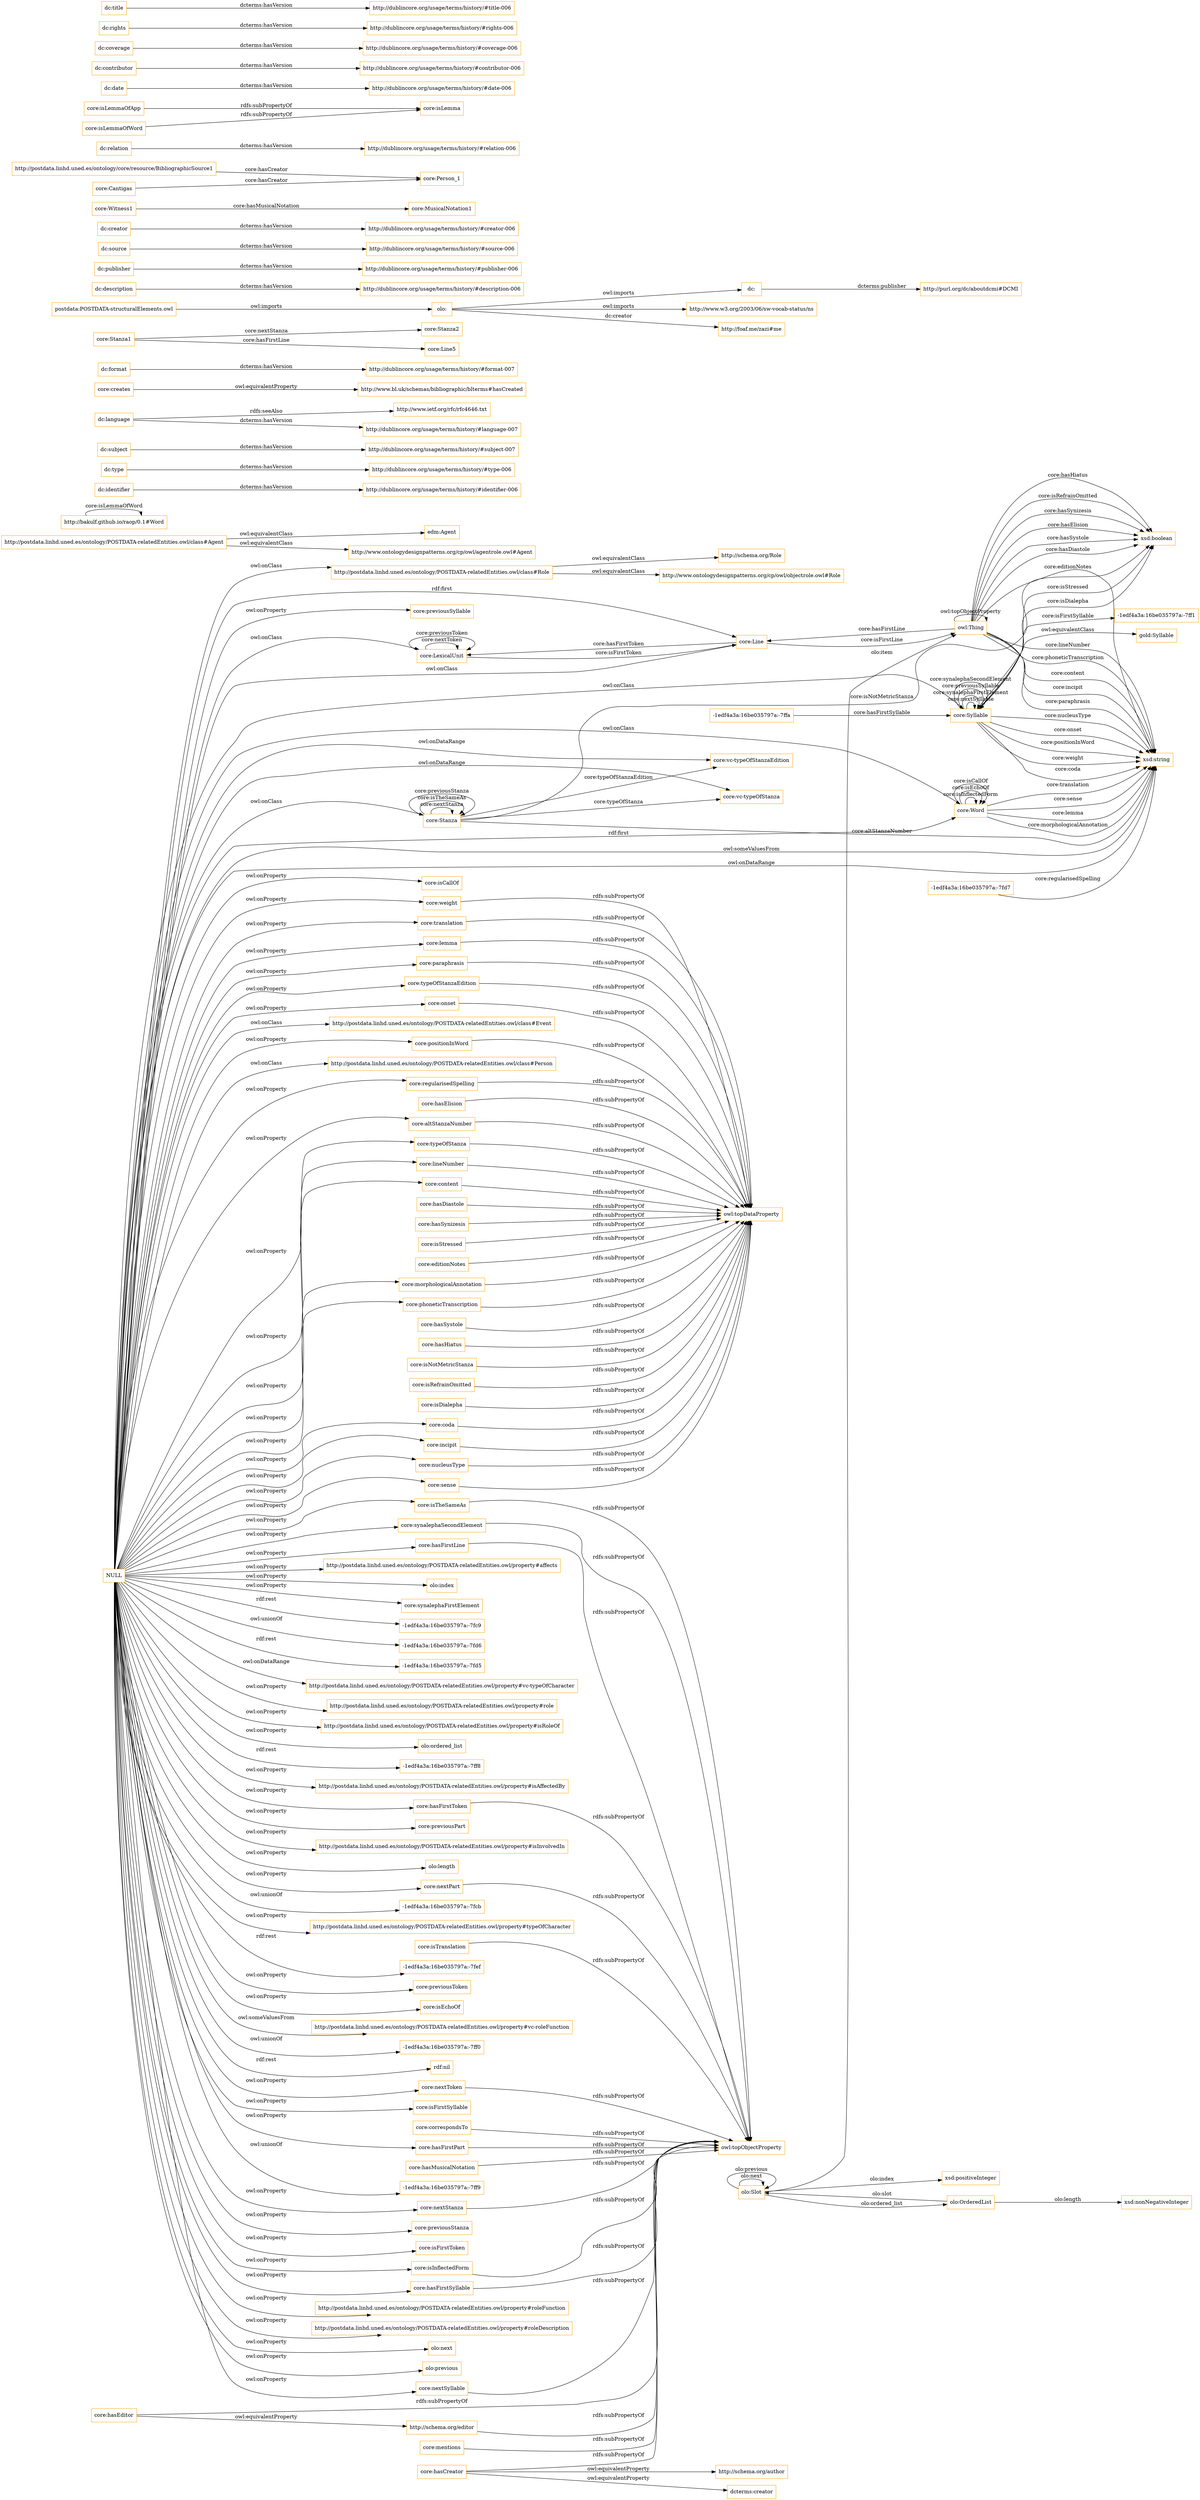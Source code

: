 digraph ar2dtool_diagram { 
rankdir=LR;
size="1501"
node [shape = rectangle, color="orange"]; "http://www.ontologydesignpatterns.org/cp/owl/objectrole.owl#Role" "core:Word" "-1edf4a3a:16be035797a:-7ff1" "http://schema.org/Role" "http://postdata.linhd.uned.es/ontology/POSTDATA-relatedEntities.owl/class#Agent" "-1edf4a3a:16be035797a:-7ffa" "core:Syllable" "core:Stanza" "edm:Agent" "gold:Syllable" "core:LexicalUnit" "-1edf4a3a:16be035797a:-7fd7" "http://postdata.linhd.uned.es/ontology/POSTDATA-relatedEntities.owl/class#Event" "http://postdata.linhd.uned.es/ontology/POSTDATA-relatedEntities.owl/class#Person" "core:Line" "http://bakulf.github.io/raop/0.1#Word" "http://postdata.linhd.uned.es/ontology/POSTDATA-relatedEntities.owl/class#Role" "http://www.ontologydesignpatterns.org/cp/owl/agentrole.owl#Agent" "olo:Slot" "olo:OrderedList" ; /*classes style*/
	"core:onset" -> "owl:topDataProperty" [ label = "rdfs:subPropertyOf" ];
	"core:hasEditor" -> "owl:topObjectProperty" [ label = "rdfs:subPropertyOf" ];
	"core:hasEditor" -> "http://schema.org/editor" [ label = "owl:equivalentProperty" ];
	"core:hasFirstLine" -> "owl:topObjectProperty" [ label = "rdfs:subPropertyOf" ];
	"core:hasSynizesis" -> "owl:topDataProperty" [ label = "rdfs:subPropertyOf" ];
	"core:nextSyllable" -> "owl:topObjectProperty" [ label = "rdfs:subPropertyOf" ];
	"dc:identifier" -> "http://dublincore.org/usage/terms/history/#identifier-006" [ label = "dcterms:hasVersion" ];
	"core:positionInWord" -> "owl:topDataProperty" [ label = "rdfs:subPropertyOf" ];
	"core:regularisedSpelling" -> "owl:topDataProperty" [ label = "rdfs:subPropertyOf" ];
	"core:altStanzaNumber" -> "owl:topDataProperty" [ label = "rdfs:subPropertyOf" ];
	"dc:type" -> "http://dublincore.org/usage/terms/history/#type-006" [ label = "dcterms:hasVersion" ];
	"core:isStressed" -> "owl:topDataProperty" [ label = "rdfs:subPropertyOf" ];
	"core:typeOfStanza" -> "owl:topDataProperty" [ label = "rdfs:subPropertyOf" ];
	"dc:subject" -> "http://dublincore.org/usage/terms/history/#subject-007" [ label = "dcterms:hasVersion" ];
	"core:mentions" -> "owl:topObjectProperty" [ label = "rdfs:subPropertyOf" ];
	"core:lineNumber" -> "owl:topDataProperty" [ label = "rdfs:subPropertyOf" ];
	"dc:language" -> "http://www.ietf.org/rfc/rfc4646.txt" [ label = "rdfs:seeAlso" ];
	"dc:language" -> "http://dublincore.org/usage/terms/history/#language-007" [ label = "dcterms:hasVersion" ];
	"core:creates" -> "http://www.bl.uk/schemas/bibliographic/blterms#hasCreated" [ label = "owl:equivalentProperty" ];
	"core:nextPart" -> "owl:topObjectProperty" [ label = "rdfs:subPropertyOf" ];
	"core:content" -> "owl:topDataProperty" [ label = "rdfs:subPropertyOf" ];
	"dc:format" -> "http://dublincore.org/usage/terms/history/#format-007" [ label = "dcterms:hasVersion" ];
	"core:editionNotes" -> "owl:topDataProperty" [ label = "rdfs:subPropertyOf" ];
	"core:hasSystole" -> "owl:topDataProperty" [ label = "rdfs:subPropertyOf" ];
	"core:Stanza1" -> "core:Stanza2" [ label = "core:nextStanza" ];
	"core:Stanza1" -> "core:Line5" [ label = "core:hasFirstLine" ];
	"core:morphologicalAnnotation" -> "owl:topDataProperty" [ label = "rdfs:subPropertyOf" ];
	"core:hasFirstToken" -> "owl:topObjectProperty" [ label = "rdfs:subPropertyOf" ];
	"core:phoneticTranscription" -> "owl:topDataProperty" [ label = "rdfs:subPropertyOf" ];
	"core:coda" -> "owl:topDataProperty" [ label = "rdfs:subPropertyOf" ];
	"core:hasHiatus" -> "owl:topDataProperty" [ label = "rdfs:subPropertyOf" ];
	"core:incipit" -> "owl:topDataProperty" [ label = "rdfs:subPropertyOf" ];
	"dc:" -> "http://purl.org/dc/aboutdcmi#DCMI" [ label = "dcterms:publisher" ];
	"dc:description" -> "http://dublincore.org/usage/terms/history/#description-006" [ label = "dcterms:hasVersion" ];
	"core:isNotMetricStanza" -> "owl:topDataProperty" [ label = "rdfs:subPropertyOf" ];
	"dc:publisher" -> "http://dublincore.org/usage/terms/history/#publisher-006" [ label = "dcterms:hasVersion" ];
	"dc:source" -> "http://dublincore.org/usage/terms/history/#source-006" [ label = "dcterms:hasVersion" ];
	"dc:creator" -> "http://dublincore.org/usage/terms/history/#creator-006" [ label = "dcterms:hasVersion" ];
	"core:nextToken" -> "owl:topObjectProperty" [ label = "rdfs:subPropertyOf" ];
	"core:Witness1" -> "core:MusicalNotation1" [ label = "core:hasMusicalNotation" ];
	"olo:" -> "http://www.w3.org/2003/06/sw-vocab-status/ns" [ label = "owl:imports" ];
	"olo:" -> "dc:" [ label = "owl:imports" ];
	"olo:" -> "http://foaf.me/zazi#me" [ label = "dc:creator" ];
	"core:isRefrainOmitted" -> "owl:topDataProperty" [ label = "rdfs:subPropertyOf" ];
	"http://postdata.linhd.uned.es/ontology/core/resource/BibliographicSource1" -> "core:Person_1" [ label = "core:hasCreator" ];
	"core:nucleusType" -> "owl:topDataProperty" [ label = "rdfs:subPropertyOf" ];
	"core:nextStanza" -> "owl:topObjectProperty" [ label = "rdfs:subPropertyOf" ];
	"core:isInflectedForm" -> "owl:topObjectProperty" [ label = "rdfs:subPropertyOf" ];
	"core:Cantigas" -> "core:Person_1" [ label = "core:hasCreator" ];
	"http://schema.org/editor" -> "owl:topObjectProperty" [ label = "rdfs:subPropertyOf" ];
	"core:isTranslation" -> "owl:topObjectProperty" [ label = "rdfs:subPropertyOf" ];
	"core:Syllable" -> "gold:Syllable" [ label = "owl:equivalentClass" ];
	"core:sense" -> "owl:topDataProperty" [ label = "rdfs:subPropertyOf" ];
	"NULL" -> "core:weight" [ label = "owl:onProperty" ];
	"NULL" -> "http://postdata.linhd.uned.es/ontology/POSTDATA-relatedEntities.owl/property#affects" [ label = "owl:onProperty" ];
	"NULL" -> "olo:index" [ label = "owl:onProperty" ];
	"NULL" -> "core:synalephaFirstElement" [ label = "owl:onProperty" ];
	"NULL" -> "core:hasFirstSyllable" [ label = "owl:onProperty" ];
	"NULL" -> "core:vc-typeOfStanza" [ label = "owl:onDataRange" ];
	"NULL" -> "-1edf4a3a:16be035797a:-7fc9" [ label = "rdf:rest" ];
	"NULL" -> "-1edf4a3a:16be035797a:-7fd6" [ label = "owl:unionOf" ];
	"NULL" -> "core:Word" [ label = "owl:onClass" ];
	"NULL" -> "-1edf4a3a:16be035797a:-7fd5" [ label = "rdf:rest" ];
	"NULL" -> "core:nextToken" [ label = "owl:onProperty" ];
	"NULL" -> "http://postdata.linhd.uned.es/ontology/POSTDATA-relatedEntities.owl/property#vc-typeOfCharacter" [ label = "owl:onDataRange" ];
	"NULL" -> "core:LexicalUnit" [ label = "owl:onClass" ];
	"NULL" -> "core:nucleusType" [ label = "owl:onProperty" ];
	"NULL" -> "core:sense" [ label = "owl:onProperty" ];
	"NULL" -> "http://postdata.linhd.uned.es/ontology/POSTDATA-relatedEntities.owl/property#role" [ label = "owl:onProperty" ];
	"NULL" -> "http://postdata.linhd.uned.es/ontology/POSTDATA-relatedEntities.owl/class#Person" [ label = "owl:onClass" ];
	"NULL" -> "core:typeOfStanza" [ label = "owl:onProperty" ];
	"NULL" -> "http://postdata.linhd.uned.es/ontology/POSTDATA-relatedEntities.owl/property#isRoleOf" [ label = "owl:onProperty" ];
	"NULL" -> "olo:ordered_list" [ label = "owl:onProperty" ];
	"NULL" -> "http://postdata.linhd.uned.es/ontology/POSTDATA-relatedEntities.owl/class#Role" [ label = "owl:onClass" ];
	"NULL" -> "core:Stanza" [ label = "owl:onClass" ];
	"NULL" -> "core:content" [ label = "owl:onProperty" ];
	"NULL" -> "core:Line" [ label = "owl:onClass" ];
	"NULL" -> "-1edf4a3a:16be035797a:-7ff8" [ label = "rdf:rest" ];
	"NULL" -> "http://postdata.linhd.uned.es/ontology/POSTDATA-relatedEntities.owl/property#isAffectedBy" [ label = "owl:onProperty" ];
	"NULL" -> "core:previousPart" [ label = "owl:onProperty" ];
	"NULL" -> "http://postdata.linhd.uned.es/ontology/POSTDATA-relatedEntities.owl/property#isInvolvedIn" [ label = "owl:onProperty" ];
	"NULL" -> "core:lemma" [ label = "owl:onProperty" ];
	"NULL" -> "core:incipit" [ label = "owl:onProperty" ];
	"NULL" -> "core:hasFirstLine" [ label = "owl:onProperty" ];
	"NULL" -> "olo:length" [ label = "owl:onProperty" ];
	"NULL" -> "core:isInflectedForm" [ label = "owl:onProperty" ];
	"NULL" -> "-1edf4a3a:16be035797a:-7fcb" [ label = "owl:unionOf" ];
	"NULL" -> "http://postdata.linhd.uned.es/ontology/POSTDATA-relatedEntities.owl/property#typeOfCharacter" [ label = "owl:onProperty" ];
	"NULL" -> "core:vc-typeOfStanzaEdition" [ label = "owl:onDataRange" ];
	"NULL" -> "core:positionInWord" [ label = "owl:onProperty" ];
	"NULL" -> "core:nextPart" [ label = "owl:onProperty" ];
	"NULL" -> "core:nextStanza" [ label = "owl:onProperty" ];
	"NULL" -> "core:morphologicalAnnotation" [ label = "owl:onProperty" ];
	"NULL" -> "-1edf4a3a:16be035797a:-7fef" [ label = "rdf:rest" ];
	"NULL" -> "core:previousToken" [ label = "owl:onProperty" ];
	"NULL" -> "core:isTheSameAs" [ label = "owl:onProperty" ];
	"NULL" -> "core:isEchoOf" [ label = "owl:onProperty" ];
	"NULL" -> "http://postdata.linhd.uned.es/ontology/POSTDATA-relatedEntities.owl/property#vc-roleFunction" [ label = "owl:someValuesFrom" ];
	"NULL" -> "core:Line" [ label = "rdf:first" ];
	"NULL" -> "-1edf4a3a:16be035797a:-7ff0" [ label = "owl:unionOf" ];
	"NULL" -> "core:altStanzaNumber" [ label = "owl:onProperty" ];
	"NULL" -> "rdf:nil" [ label = "rdf:rest" ];
	"NULL" -> "core:isFirstSyllable" [ label = "owl:onProperty" ];
	"NULL" -> "core:paraphrasis" [ label = "owl:onProperty" ];
	"NULL" -> "-1edf4a3a:16be035797a:-7ff9" [ label = "owl:unionOf" ];
	"NULL" -> "core:synalephaSecondElement" [ label = "owl:onProperty" ];
	"NULL" -> "core:nextSyllable" [ label = "owl:onProperty" ];
	"NULL" -> "core:typeOfStanzaEdition" [ label = "owl:onProperty" ];
	"NULL" -> "core:previousStanza" [ label = "owl:onProperty" ];
	"NULL" -> "core:isFirstToken" [ label = "owl:onProperty" ];
	"NULL" -> "core:coda" [ label = "owl:onProperty" ];
	"NULL" -> "http://postdata.linhd.uned.es/ontology/POSTDATA-relatedEntities.owl/class#Event" [ label = "owl:onClass" ];
	"NULL" -> "core:onset" [ label = "owl:onProperty" ];
	"NULL" -> "core:hasFirstPart" [ label = "owl:onProperty" ];
	"NULL" -> "core:Syllable" [ label = "owl:onClass" ];
	"NULL" -> "http://postdata.linhd.uned.es/ontology/POSTDATA-relatedEntities.owl/property#roleFunction" [ label = "owl:onProperty" ];
	"NULL" -> "core:hasFirstToken" [ label = "owl:onProperty" ];
	"NULL" -> "xsd:string" [ label = "owl:onDataRange" ];
	"NULL" -> "core:Word" [ label = "rdf:first" ];
	"NULL" -> "core:regularisedSpelling" [ label = "owl:onProperty" ];
	"NULL" -> "http://postdata.linhd.uned.es/ontology/POSTDATA-relatedEntities.owl/property#roleDescription" [ label = "owl:onProperty" ];
	"NULL" -> "olo:next" [ label = "owl:onProperty" ];
	"NULL" -> "core:phoneticTranscription" [ label = "owl:onProperty" ];
	"NULL" -> "core:lineNumber" [ label = "owl:onProperty" ];
	"NULL" -> "olo:previous" [ label = "owl:onProperty" ];
	"NULL" -> "core:previousSyllable" [ label = "owl:onProperty" ];
	"NULL" -> "core:translation" [ label = "owl:onProperty" ];
	"NULL" -> "core:isCallOf" [ label = "owl:onProperty" ];
	"NULL" -> "xsd:string" [ label = "owl:someValuesFrom" ];
	"core:paraphrasis" -> "owl:topDataProperty" [ label = "rdfs:subPropertyOf" ];
	"core:hasElision" -> "owl:topDataProperty" [ label = "rdfs:subPropertyOf" ];
	"core:correspondsTo" -> "owl:topObjectProperty" [ label = "rdfs:subPropertyOf" ];
	"dc:relation" -> "http://dublincore.org/usage/terms/history/#relation-006" [ label = "dcterms:hasVersion" ];
	"http://postdata.linhd.uned.es/ontology/POSTDATA-relatedEntities.owl/class#Agent" -> "http://www.ontologydesignpatterns.org/cp/owl/agentrole.owl#Agent" [ label = "owl:equivalentClass" ];
	"http://postdata.linhd.uned.es/ontology/POSTDATA-relatedEntities.owl/class#Agent" -> "edm:Agent" [ label = "owl:equivalentClass" ];
	"core:isLemmaOfApp" -> "core:isLemma" [ label = "rdfs:subPropertyOf" ];
	"core:hasFirstPart" -> "owl:topObjectProperty" [ label = "rdfs:subPropertyOf" ];
	"dc:date" -> "http://dublincore.org/usage/terms/history/#date-006" [ label = "dcterms:hasVersion" ];
	"core:hasMusicalNotation" -> "owl:topObjectProperty" [ label = "rdfs:subPropertyOf" ];
	"core:synalephaSecondElement" -> "owl:topObjectProperty" [ label = "rdfs:subPropertyOf" ];
	"http://postdata.linhd.uned.es/ontology/POSTDATA-relatedEntities.owl/class#Role" -> "http://schema.org/Role" [ label = "owl:equivalentClass" ];
	"http://postdata.linhd.uned.es/ontology/POSTDATA-relatedEntities.owl/class#Role" -> "http://www.ontologydesignpatterns.org/cp/owl/objectrole.owl#Role" [ label = "owl:equivalentClass" ];
	"core:translation" -> "owl:topDataProperty" [ label = "rdfs:subPropertyOf" ];
	"core:isTheSameAs" -> "owl:topObjectProperty" [ label = "rdfs:subPropertyOf" ];
	"core:weight" -> "owl:topDataProperty" [ label = "rdfs:subPropertyOf" ];
	"core:hasDiastole" -> "owl:topDataProperty" [ label = "rdfs:subPropertyOf" ];
	"core:hasFirstSyllable" -> "owl:topObjectProperty" [ label = "rdfs:subPropertyOf" ];
	"dc:contributor" -> "http://dublincore.org/usage/terms/history/#contributor-006" [ label = "dcterms:hasVersion" ];
	"core:typeOfStanzaEdition" -> "owl:topDataProperty" [ label = "rdfs:subPropertyOf" ];
	"dc:coverage" -> "http://dublincore.org/usage/terms/history/#coverage-006" [ label = "dcterms:hasVersion" ];
	"core:isLemmaOfWord" -> "core:isLemma" [ label = "rdfs:subPropertyOf" ];
	"dc:rights" -> "http://dublincore.org/usage/terms/history/#rights-006" [ label = "dcterms:hasVersion" ];
	"postdata:POSTDATA-structuralElements.owl" -> "olo:" [ label = "owl:imports" ];
	"dc:title" -> "http://dublincore.org/usage/terms/history/#title-006" [ label = "dcterms:hasVersion" ];
	"core:isDialepha" -> "owl:topDataProperty" [ label = "rdfs:subPropertyOf" ];
	"core:hasCreator" -> "owl:topObjectProperty" [ label = "rdfs:subPropertyOf" ];
	"core:hasCreator" -> "http://schema.org/author" [ label = "owl:equivalentProperty" ];
	"core:hasCreator" -> "dcterms:creator" [ label = "owl:equivalentProperty" ];
	"core:lemma" -> "owl:topDataProperty" [ label = "rdfs:subPropertyOf" ];
	"owl:Thing" -> "xsd:string" [ label = "core:phoneticTranscription" ];
	"owl:Thing" -> "xsd:boolean" [ label = "core:hasDiastole" ];
	"olo:OrderedList" -> "olo:Slot" [ label = "olo:slot" ];
	"-1edf4a3a:16be035797a:-7fd7" -> "xsd:string" [ label = "core:regularisedSpelling" ];
	"olo:Slot" -> "olo:Slot" [ label = "olo:next" ];
	"core:Word" -> "xsd:string" [ label = "core:sense" ];
	"owl:Thing" -> "xsd:string" [ label = "core:content" ];
	"owl:Thing" -> "owl:Thing" [ label = "owl:topObjectProperty" ];
	"core:Word" -> "core:Word" [ label = "core:isInflectedForm" ];
	"owl:Thing" -> "core:Line" [ label = "core:hasFirstLine" ];
	"core:LexicalUnit" -> "core:LexicalUnit" [ label = "core:nextToken" ];
	"core:Syllable" -> "xsd:string" [ label = "core:positionInWord" ];
	"owl:Thing" -> "xsd:string" [ label = "core:incipit" ];
	"core:Line" -> "owl:Thing" [ label = "core:isFirstLine" ];
	"core:Stanza" -> "core:Stanza" [ label = "core:nextStanza" ];
	"olo:Slot" -> "owl:Thing" [ label = "olo:item" ];
	"owl:Thing" -> "xsd:boolean" [ label = "core:hasHiatus" ];
	"http://bakulf.github.io/raop/0.1#Word" -> "http://bakulf.github.io/raop/0.1#Word" [ label = "core:isLemmaOfWord" ];
	"core:Syllable" -> "xsd:string" [ label = "core:weight" ];
	"olo:Slot" -> "olo:Slot" [ label = "olo:previous" ];
	"core:Syllable" -> "xsd:boolean" [ label = "core:isDialepha" ];
	"owl:Thing" -> "xsd:string" [ label = "core:paraphrasis" ];
	"core:Stanza" -> "core:Stanza" [ label = "core:isTheSameAs" ];
	"core:Syllable" -> "xsd:string" [ label = "core:coda" ];
	"owl:Thing" -> "xsd:boolean" [ label = "core:isRefrainOmitted" ];
	"core:Syllable" -> "core:Syllable" [ label = "core:nextSyllable" ];
	"owl:Thing" -> "xsd:string" [ label = "core:editionNotes" ];
	"olo:Slot" -> "xsd:positiveInteger" [ label = "olo:index" ];
	"core:Syllable" -> "-1edf4a3a:16be035797a:-7ff1" [ label = "core:isFirstSyllable" ];
	"core:Syllable" -> "core:Syllable" [ label = "core:synalephaFirstElement" ];
	"core:Syllable" -> "xsd:string" [ label = "core:nucleusType" ];
	"core:Word" -> "xsd:string" [ label = "core:lemma" ];
	"core:LexicalUnit" -> "core:Line" [ label = "core:isFirstToken" ];
	"core:Syllable" -> "core:Syllable" [ label = "core:previousSyllable" ];
	"core:Stanza" -> "core:vc-typeOfStanza" [ label = "core:typeOfStanza" ];
	"-1edf4a3a:16be035797a:-7ffa" -> "core:Syllable" [ label = "core:hasFirstSyllable" ];
	"owl:Thing" -> "xsd:string" [ label = "core:lineNumber" ];
	"olo:Slot" -> "olo:OrderedList" [ label = "olo:ordered_list" ];
	"core:Stanza" -> "core:Stanza" [ label = "core:previousStanza" ];
	"core:Word" -> "core:Word" [ label = "core:isEchoOf" ];
	"olo:OrderedList" -> "xsd:nonNegativeInteger" [ label = "olo:length" ];
	"owl:Thing" -> "xsd:boolean" [ label = "core:hasSynizesis" ];
	"core:Line" -> "core:LexicalUnit" [ label = "core:hasFirstToken" ];
	"core:LexicalUnit" -> "core:LexicalUnit" [ label = "core:previousToken" ];
	"core:Syllable" -> "xsd:string" [ label = "core:onset" ];
	"core:Stanza" -> "xsd:string" [ label = "core:altStanzaNumber" ];
	"core:Word" -> "xsd:string" [ label = "core:morphologicalAnnotation" ];
	"core:Word" -> "xsd:string" [ label = "core:translation" ];
	"core:Stanza" -> "xsd:boolean" [ label = "core:isNotMetricStanza" ];
	"core:Syllable" -> "core:Syllable" [ label = "core:synalephaSecondElement" ];
	"owl:Thing" -> "xsd:boolean" [ label = "core:hasElision" ];
	"core:Stanza" -> "core:vc-typeOfStanzaEdition" [ label = "core:typeOfStanzaEdition" ];
	"core:Word" -> "core:Word" [ label = "core:isCallOf" ];
	"core:Syllable" -> "xsd:boolean" [ label = "core:isStressed" ];
	"owl:Thing" -> "xsd:boolean" [ label = "core:hasSystole" ];

}
